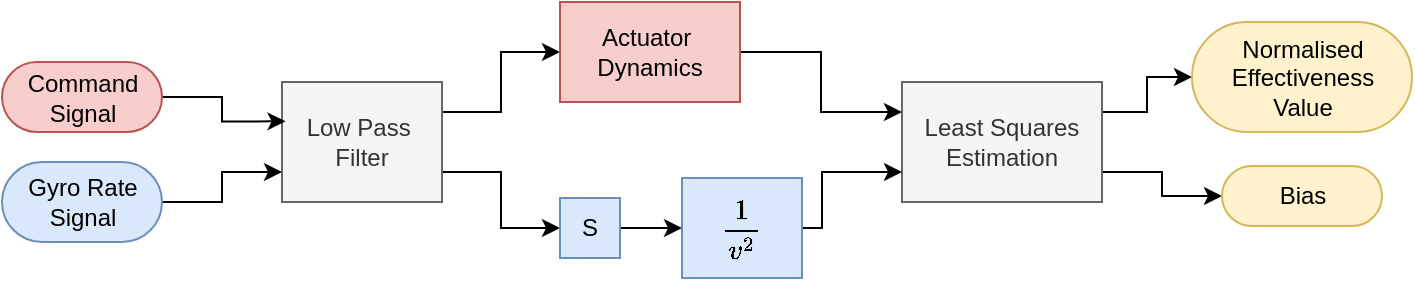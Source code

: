 <mxfile version="16.4.2" type="device"><diagram id="Sa39g5cV0ynY4IGnnTdl" name="Page-1"><mxGraphModel dx="841" dy="761" grid="1" gridSize="10" guides="1" tooltips="1" connect="1" arrows="1" fold="1" page="1" pageScale="1" pageWidth="1169" pageHeight="827" math="1" shadow="0"><root><mxCell id="0"/><mxCell id="1" parent="0"/><mxCell id="gUUyRURDQ4Kr7FYrq0xR-15" style="edgeStyle=orthogonalEdgeStyle;rounded=0;orthogonalLoop=1;jettySize=auto;html=1;exitX=1;exitY=0.25;exitDx=0;exitDy=0;" edge="1" parent="1" source="gUUyRURDQ4Kr7FYrq0xR-1" target="gUUyRURDQ4Kr7FYrq0xR-12"><mxGeometry relative="1" as="geometry"/></mxCell><mxCell id="gUUyRURDQ4Kr7FYrq0xR-16" style="edgeStyle=orthogonalEdgeStyle;rounded=0;orthogonalLoop=1;jettySize=auto;html=1;exitX=1;exitY=0.75;exitDx=0;exitDy=0;entryX=0;entryY=0.5;entryDx=0;entryDy=0;" edge="1" parent="1" source="gUUyRURDQ4Kr7FYrq0xR-1" target="gUUyRURDQ4Kr7FYrq0xR-8"><mxGeometry relative="1" as="geometry"/></mxCell><mxCell id="gUUyRURDQ4Kr7FYrq0xR-1" value="Low Pass&amp;nbsp;&lt;br&gt;Filter" style="rounded=0;whiteSpace=wrap;html=1;fillColor=#f5f5f5;fontColor=#333333;strokeColor=#666666;" vertex="1" parent="1"><mxGeometry x="260" y="220" width="80" height="60" as="geometry"/></mxCell><mxCell id="gUUyRURDQ4Kr7FYrq0xR-20" style="edgeStyle=orthogonalEdgeStyle;rounded=0;orthogonalLoop=1;jettySize=auto;html=1;exitX=1;exitY=0.25;exitDx=0;exitDy=0;" edge="1" parent="1" source="gUUyRURDQ4Kr7FYrq0xR-2" target="gUUyRURDQ4Kr7FYrq0xR-3"><mxGeometry relative="1" as="geometry"/></mxCell><mxCell id="gUUyRURDQ4Kr7FYrq0xR-21" style="edgeStyle=orthogonalEdgeStyle;rounded=0;orthogonalLoop=1;jettySize=auto;html=1;exitX=1;exitY=0.75;exitDx=0;exitDy=0;entryX=0;entryY=0.5;entryDx=0;entryDy=0;entryPerimeter=0;" edge="1" parent="1" source="gUUyRURDQ4Kr7FYrq0xR-2" target="gUUyRURDQ4Kr7FYrq0xR-5"><mxGeometry relative="1" as="geometry"/></mxCell><mxCell id="gUUyRURDQ4Kr7FYrq0xR-2" value="Least Squares&lt;br&gt;Estimation" style="rounded=0;whiteSpace=wrap;html=1;fillColor=#f5f5f5;fontColor=#333333;strokeColor=#666666;" vertex="1" parent="1"><mxGeometry x="570" y="220" width="100" height="60" as="geometry"/></mxCell><mxCell id="gUUyRURDQ4Kr7FYrq0xR-3" value="Normalised&lt;br&gt;Effectiveness&lt;br&gt;Value" style="html=1;dashed=0;whitespace=wrap;shape=mxgraph.dfd.start;fillColor=#fff2cc;strokeColor=#d6b656;" vertex="1" parent="1"><mxGeometry x="715" y="190" width="110" height="55" as="geometry"/></mxCell><mxCell id="gUUyRURDQ4Kr7FYrq0xR-5" value="Bias" style="html=1;dashed=0;whitespace=wrap;shape=mxgraph.dfd.start;fillColor=#fff2cc;strokeColor=#d6b656;" vertex="1" parent="1"><mxGeometry x="730" y="262" width="80" height="30" as="geometry"/></mxCell><mxCell id="gUUyRURDQ4Kr7FYrq0xR-13" style="edgeStyle=orthogonalEdgeStyle;rounded=0;orthogonalLoop=1;jettySize=auto;html=1;exitX=1;exitY=0.5;exitDx=0;exitDy=0;exitPerimeter=0;entryX=0.022;entryY=0.328;entryDx=0;entryDy=0;entryPerimeter=0;" edge="1" parent="1" source="gUUyRURDQ4Kr7FYrq0xR-6" target="gUUyRURDQ4Kr7FYrq0xR-1"><mxGeometry relative="1" as="geometry"/></mxCell><mxCell id="gUUyRURDQ4Kr7FYrq0xR-6" value="Command&lt;br&gt;Signal" style="html=1;dashed=0;whitespace=wrap;shape=mxgraph.dfd.start;fillColor=#f8cecc;strokeColor=#b85450;" vertex="1" parent="1"><mxGeometry x="120" y="210" width="80" height="35" as="geometry"/></mxCell><mxCell id="gUUyRURDQ4Kr7FYrq0xR-14" style="edgeStyle=orthogonalEdgeStyle;rounded=0;orthogonalLoop=1;jettySize=auto;html=1;exitX=1;exitY=0.5;exitDx=0;exitDy=0;exitPerimeter=0;entryX=0;entryY=0.75;entryDx=0;entryDy=0;" edge="1" parent="1" source="gUUyRURDQ4Kr7FYrq0xR-7" target="gUUyRURDQ4Kr7FYrq0xR-1"><mxGeometry relative="1" as="geometry"/></mxCell><mxCell id="gUUyRURDQ4Kr7FYrq0xR-7" value="Gyro Rate&lt;br&gt;Signal" style="html=1;dashed=0;whitespace=wrap;shape=mxgraph.dfd.start;fillColor=#dae8fc;strokeColor=#6c8ebf;" vertex="1" parent="1"><mxGeometry x="120" y="260" width="80" height="40" as="geometry"/></mxCell><mxCell id="gUUyRURDQ4Kr7FYrq0xR-17" style="edgeStyle=orthogonalEdgeStyle;rounded=0;orthogonalLoop=1;jettySize=auto;html=1;exitX=1;exitY=0.5;exitDx=0;exitDy=0;entryX=0;entryY=0.5;entryDx=0;entryDy=0;" edge="1" parent="1" source="gUUyRURDQ4Kr7FYrq0xR-8" target="gUUyRURDQ4Kr7FYrq0xR-9"><mxGeometry relative="1" as="geometry"/></mxCell><mxCell id="gUUyRURDQ4Kr7FYrq0xR-8" value="S" style="rounded=0;whiteSpace=wrap;html=1;fillColor=#dae8fc;strokeColor=#6c8ebf;" vertex="1" parent="1"><mxGeometry x="399" y="278" width="30" height="30" as="geometry"/></mxCell><mxCell id="gUUyRURDQ4Kr7FYrq0xR-19" style="edgeStyle=orthogonalEdgeStyle;rounded=0;orthogonalLoop=1;jettySize=auto;html=1;exitX=1;exitY=0.5;exitDx=0;exitDy=0;entryX=0;entryY=0.75;entryDx=0;entryDy=0;" edge="1" parent="1" source="gUUyRURDQ4Kr7FYrq0xR-9" target="gUUyRURDQ4Kr7FYrq0xR-2"><mxGeometry relative="1" as="geometry"><Array as="points"><mxPoint x="530" y="293"/><mxPoint x="530" y="265"/></Array></mxGeometry></mxCell><mxCell id="gUUyRURDQ4Kr7FYrq0xR-9" value="$$ \frac{1}{v^2}$$" style="rounded=0;whiteSpace=wrap;html=1;fillColor=#dae8fc;strokeColor=#6c8ebf;" vertex="1" parent="1"><mxGeometry x="460" y="268" width="60" height="50" as="geometry"/></mxCell><mxCell id="gUUyRURDQ4Kr7FYrq0xR-18" style="edgeStyle=orthogonalEdgeStyle;rounded=0;orthogonalLoop=1;jettySize=auto;html=1;exitX=1;exitY=0.5;exitDx=0;exitDy=0;entryX=0;entryY=0.25;entryDx=0;entryDy=0;" edge="1" parent="1" source="gUUyRURDQ4Kr7FYrq0xR-12" target="gUUyRURDQ4Kr7FYrq0xR-2"><mxGeometry relative="1" as="geometry"/></mxCell><mxCell id="gUUyRURDQ4Kr7FYrq0xR-12" value="Actuator&amp;nbsp;&lt;br&gt;Dynamics" style="rounded=0;whiteSpace=wrap;html=1;fillColor=#f8cecc;strokeColor=#b85450;" vertex="1" parent="1"><mxGeometry x="399" y="180" width="90" height="50" as="geometry"/></mxCell></root></mxGraphModel></diagram></mxfile>